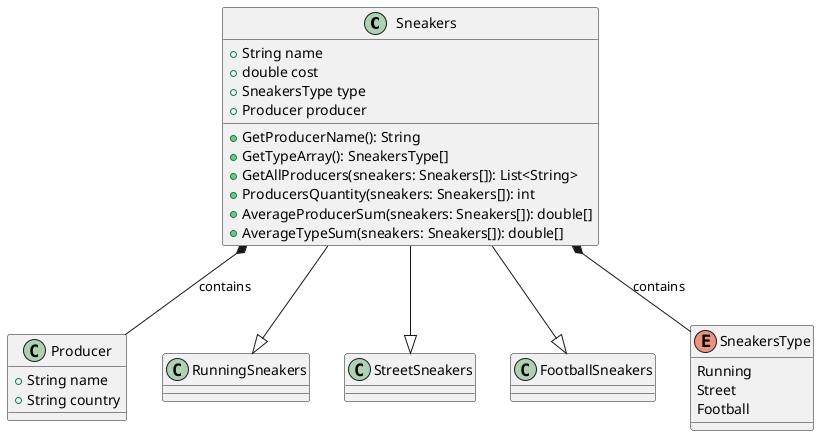 @startuml
'https://plantuml.com/class-diagram

class Sneakers
class Producer
class RunningSneakers
class StreetSneakers
class FootballSneakers

Sneakers --|> RunningSneakers
Sneakers --|> StreetSneakers
Sneakers --|> FootballSneakers
Sneakers *-- Producer : contains
Sneakers *-- SneakersType : contains

class Sneakers {
    +String name
    +double cost
    +SneakersType type
    +Producer producer
    +GetProducerName(): String
    +GetTypeArray(): SneakersType[]
    +GetAllProducers(sneakers: Sneakers[]): List<String>
    +ProducersQuantity(sneakers: Sneakers[]): int
    +AverageProducerSum(sneakers: Sneakers[]): double[]
    +AverageTypeSum(sneakers: Sneakers[]): double[]
}

class Producer {
    +String name
    +String country
}

enum SneakersType {
    Running
    Street
    Football
}

@enduml